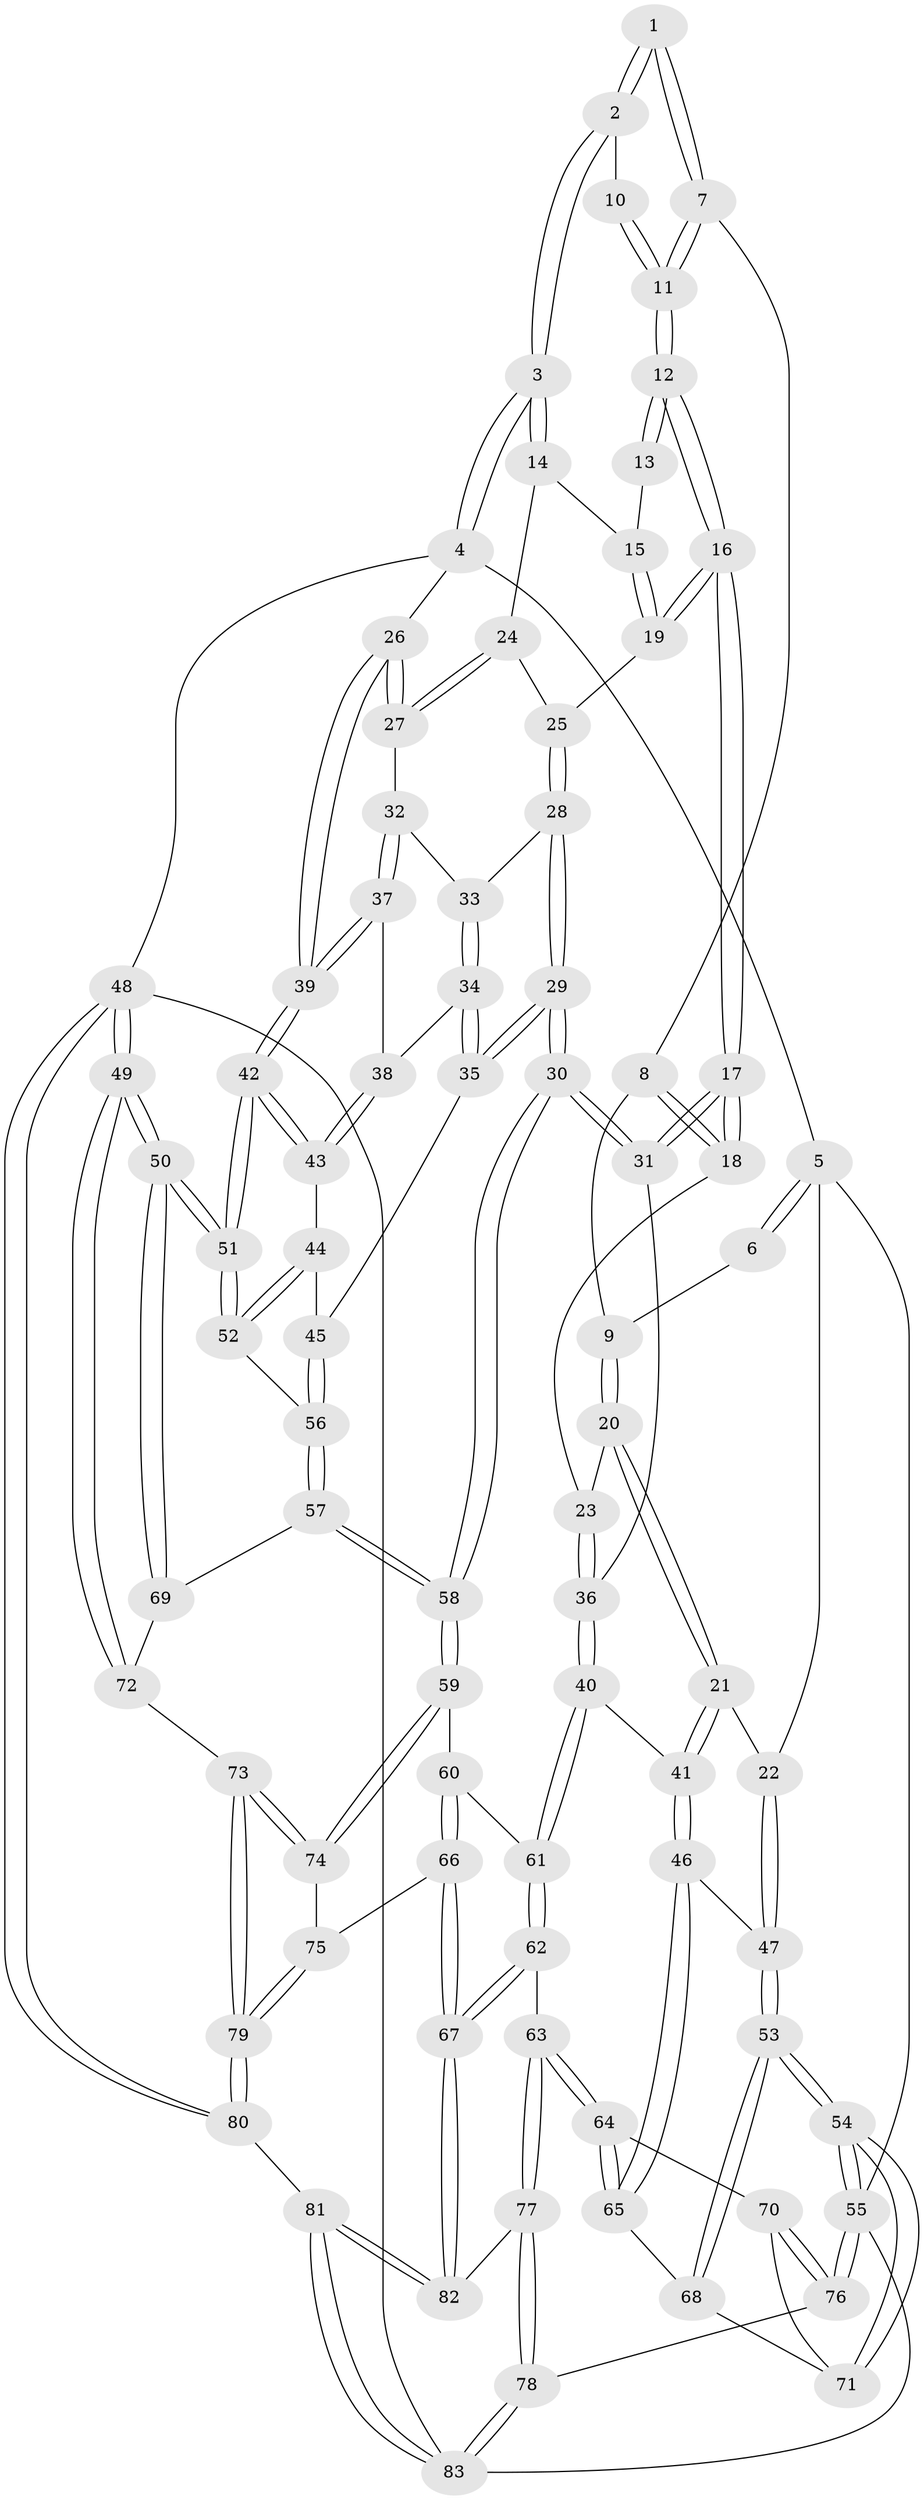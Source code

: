 // coarse degree distribution, {4: 0.46938775510204084, 5: 0.22448979591836735, 6: 0.16326530612244897, 7: 0.02040816326530612, 3: 0.12244897959183673}
// Generated by graph-tools (version 1.1) at 2025/24/03/03/25 07:24:39]
// undirected, 83 vertices, 204 edges
graph export_dot {
graph [start="1"]
  node [color=gray90,style=filled];
  1 [pos="+0.4955234719629192+0"];
  2 [pos="+0.919969800699123+0"];
  3 [pos="+1+0"];
  4 [pos="+1+0"];
  5 [pos="+0+0"];
  6 [pos="+0.18867029019035736+0"];
  7 [pos="+0.4923487407962235+0.041782649528661446"];
  8 [pos="+0.417486238491993+0.08739304171423254"];
  9 [pos="+0.3782386866286705+0.10147847019125279"];
  10 [pos="+0.8535561775552072+0"];
  11 [pos="+0.5901869172429057+0.1330999997785015"];
  12 [pos="+0.6109146485827226+0.17613928972162105"];
  13 [pos="+0.764826892583402+0.06427486751715131"];
  14 [pos="+0.903449768195055+0.14083051024600035"];
  15 [pos="+0.7819635992440841+0.14939838723810384"];
  16 [pos="+0.6138990256824665+0.18757116807802826"];
  17 [pos="+0.5581513084609259+0.3267044380651679"];
  18 [pos="+0.46018434574663963+0.2667387508942408"];
  19 [pos="+0.7194188941360943+0.20069710701130267"];
  20 [pos="+0.2289424701947465+0.1753627114805013"];
  21 [pos="+0.09055449178691853+0.15059342154478705"];
  22 [pos="+0+0.01063770064510966"];
  23 [pos="+0.27154904493929477+0.21519145028590503"];
  24 [pos="+0.8910712237179101+0.1902185026993745"];
  25 [pos="+0.7707008105852214+0.24623276148545659"];
  26 [pos="+1+0.2031931251355553"];
  27 [pos="+0.9045106691795622+0.2762294618280881"];
  28 [pos="+0.7865820588941894+0.29153981931188616"];
  29 [pos="+0.6842271627123471+0.44188192355936623"];
  30 [pos="+0.6513950294645625+0.45555511977534285"];
  31 [pos="+0.5606837528633349+0.38074938553949134"];
  32 [pos="+0.8991655931198211+0.29164475059973927"];
  33 [pos="+0.7948656278455933+0.29364904428757355"];
  34 [pos="+0.8679401417098341+0.4157907853854241"];
  35 [pos="+0.85155824394705+0.43436196010546957"];
  36 [pos="+0.38494792764151214+0.4593807026738129"];
  37 [pos="+0.9195376096138201+0.3684841526033081"];
  38 [pos="+0.9021339279434136+0.38899892252969814"];
  39 [pos="+1+0.3856566888231652"];
  40 [pos="+0.3090827552676588+0.5542407321472586"];
  41 [pos="+0.26282157222874103+0.556314570322481"];
  42 [pos="+1+0.45992512416594156"];
  43 [pos="+0.980593731349891+0.4896795606492144"];
  44 [pos="+0.9334665857886877+0.5138510399539592"];
  45 [pos="+0.8861701714887386+0.5082555018494812"];
  46 [pos="+0.20736596864651524+0.5832741777134846"];
  47 [pos="+0+0.4606005488660524"];
  48 [pos="+1+1"];
  49 [pos="+1+1"];
  50 [pos="+1+0.8516558439621463"];
  51 [pos="+1+0.7740431996544882"];
  52 [pos="+1+0.6527302033019274"];
  53 [pos="+0+0.6250966679788718"];
  54 [pos="+0+0.7412454336425994"];
  55 [pos="+0+1"];
  56 [pos="+0.8438181504976866+0.6181040833813645"];
  57 [pos="+0.7357063769427394+0.6654721946955291"];
  58 [pos="+0.674152357499453+0.6571665161302168"];
  59 [pos="+0.656174798830824+0.675419122921835"];
  60 [pos="+0.4002315077625211+0.6051488282076457"];
  61 [pos="+0.32446615991893724+0.572259858079529"];
  62 [pos="+0.3712463424826184+0.7913577518482059"];
  63 [pos="+0.24211548439828884+0.8450928737688999"];
  64 [pos="+0.19800225620790254+0.806960995410705"];
  65 [pos="+0.1948665143633734+0.6142812539261329"];
  66 [pos="+0.5057860062155207+0.821635825642964"];
  67 [pos="+0.4648980701733289+0.8429058953552306"];
  68 [pos="+0.12117762776122754+0.6675097878892552"];
  69 [pos="+0.7645033806846827+0.693490527115892"];
  70 [pos="+0.11774963613803499+0.8269400393079303"];
  71 [pos="+0.045794556003295704+0.731795366303325"];
  72 [pos="+0.8804469562730871+0.874170039528838"];
  73 [pos="+0.7682939390100708+0.9087948070486397"];
  74 [pos="+0.6408809713636033+0.7130738615873046"];
  75 [pos="+0.5723079462627539+0.796972190095517"];
  76 [pos="+0.04977975628684135+0.9013398881582362"];
  77 [pos="+0.24644366772825574+0.9204395855122773"];
  78 [pos="+0.21556555642734906+1"];
  79 [pos="+0.6780228884175246+1"];
  80 [pos="+0.6585866248427379+1"];
  81 [pos="+0.4707752009940424+1"];
  82 [pos="+0.4428411951102646+0.9295739035246267"];
  83 [pos="+0.255061578478917+1"];
  1 -- 2;
  1 -- 2;
  1 -- 7;
  1 -- 7;
  2 -- 3;
  2 -- 3;
  2 -- 10;
  3 -- 4;
  3 -- 4;
  3 -- 14;
  3 -- 14;
  4 -- 5;
  4 -- 26;
  4 -- 48;
  5 -- 6;
  5 -- 6;
  5 -- 22;
  5 -- 55;
  6 -- 9;
  7 -- 8;
  7 -- 11;
  7 -- 11;
  8 -- 9;
  8 -- 18;
  8 -- 18;
  9 -- 20;
  9 -- 20;
  10 -- 11;
  10 -- 11;
  11 -- 12;
  11 -- 12;
  12 -- 13;
  12 -- 13;
  12 -- 16;
  12 -- 16;
  13 -- 15;
  14 -- 15;
  14 -- 24;
  15 -- 19;
  15 -- 19;
  16 -- 17;
  16 -- 17;
  16 -- 19;
  16 -- 19;
  17 -- 18;
  17 -- 18;
  17 -- 31;
  17 -- 31;
  18 -- 23;
  19 -- 25;
  20 -- 21;
  20 -- 21;
  20 -- 23;
  21 -- 22;
  21 -- 41;
  21 -- 41;
  22 -- 47;
  22 -- 47;
  23 -- 36;
  23 -- 36;
  24 -- 25;
  24 -- 27;
  24 -- 27;
  25 -- 28;
  25 -- 28;
  26 -- 27;
  26 -- 27;
  26 -- 39;
  26 -- 39;
  27 -- 32;
  28 -- 29;
  28 -- 29;
  28 -- 33;
  29 -- 30;
  29 -- 30;
  29 -- 35;
  29 -- 35;
  30 -- 31;
  30 -- 31;
  30 -- 58;
  30 -- 58;
  31 -- 36;
  32 -- 33;
  32 -- 37;
  32 -- 37;
  33 -- 34;
  33 -- 34;
  34 -- 35;
  34 -- 35;
  34 -- 38;
  35 -- 45;
  36 -- 40;
  36 -- 40;
  37 -- 38;
  37 -- 39;
  37 -- 39;
  38 -- 43;
  38 -- 43;
  39 -- 42;
  39 -- 42;
  40 -- 41;
  40 -- 61;
  40 -- 61;
  41 -- 46;
  41 -- 46;
  42 -- 43;
  42 -- 43;
  42 -- 51;
  42 -- 51;
  43 -- 44;
  44 -- 45;
  44 -- 52;
  44 -- 52;
  45 -- 56;
  45 -- 56;
  46 -- 47;
  46 -- 65;
  46 -- 65;
  47 -- 53;
  47 -- 53;
  48 -- 49;
  48 -- 49;
  48 -- 80;
  48 -- 80;
  48 -- 83;
  49 -- 50;
  49 -- 50;
  49 -- 72;
  49 -- 72;
  50 -- 51;
  50 -- 51;
  50 -- 69;
  50 -- 69;
  51 -- 52;
  51 -- 52;
  52 -- 56;
  53 -- 54;
  53 -- 54;
  53 -- 68;
  53 -- 68;
  54 -- 55;
  54 -- 55;
  54 -- 71;
  54 -- 71;
  55 -- 76;
  55 -- 76;
  55 -- 83;
  56 -- 57;
  56 -- 57;
  57 -- 58;
  57 -- 58;
  57 -- 69;
  58 -- 59;
  58 -- 59;
  59 -- 60;
  59 -- 74;
  59 -- 74;
  60 -- 61;
  60 -- 66;
  60 -- 66;
  61 -- 62;
  61 -- 62;
  62 -- 63;
  62 -- 67;
  62 -- 67;
  63 -- 64;
  63 -- 64;
  63 -- 77;
  63 -- 77;
  64 -- 65;
  64 -- 65;
  64 -- 70;
  65 -- 68;
  66 -- 67;
  66 -- 67;
  66 -- 75;
  67 -- 82;
  67 -- 82;
  68 -- 71;
  69 -- 72;
  70 -- 71;
  70 -- 76;
  70 -- 76;
  72 -- 73;
  73 -- 74;
  73 -- 74;
  73 -- 79;
  73 -- 79;
  74 -- 75;
  75 -- 79;
  75 -- 79;
  76 -- 78;
  77 -- 78;
  77 -- 78;
  77 -- 82;
  78 -- 83;
  78 -- 83;
  79 -- 80;
  79 -- 80;
  80 -- 81;
  81 -- 82;
  81 -- 82;
  81 -- 83;
  81 -- 83;
}

